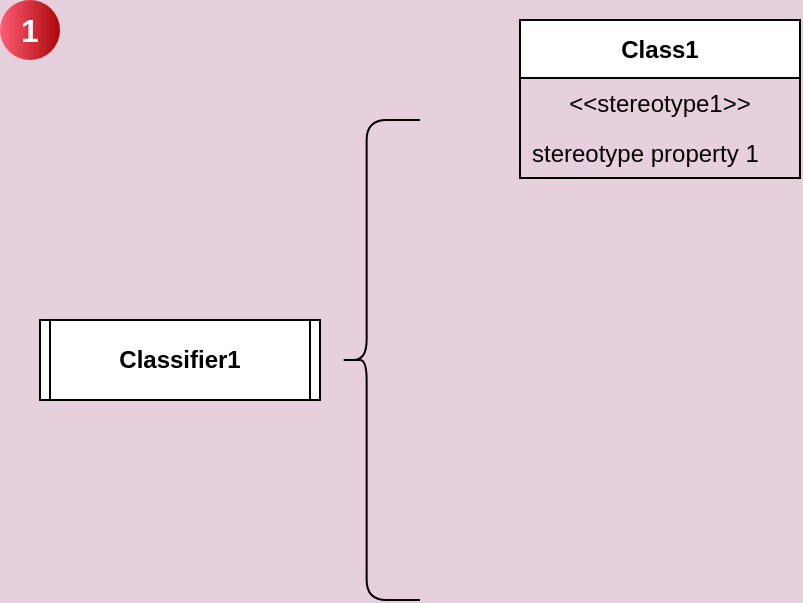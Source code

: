 <mxfile version="26.0.4">
  <diagram name="Page-1" id="a7904f86-f2b4-8e86-fa97-74104820619b">
    <mxGraphModel dx="1366" dy="787" grid="1" gridSize="10" guides="1" tooltips="1" connect="1" arrows="1" fold="1" page="1" pageScale="1" pageWidth="1654" pageHeight="2336" background="#E6D0DE" math="0" shadow="0">
      <root>
        <mxCell id="0" />
        <mxCell id="1" parent="0" />
        <mxCell id="9vHARivzKHTbLeYjrihz-1" value="Classifier1" style="shape=process2;fixedSize=1;size=5;fontStyle=1;html=1;whiteSpace=wrap;" vertex="1" parent="1">
          <mxGeometry x="50" y="180" width="140" height="40" as="geometry" />
        </mxCell>
        <mxCell id="9vHARivzKHTbLeYjrihz-2" value="Class1" style="swimlane;fontStyle=1;align=center;verticalAlign=middle;childLayout=stackLayout;horizontal=1;startSize=29;horizontalStack=0;resizeParent=1;resizeParentMax=0;resizeLast=0;collapsible=0;marginBottom=0;html=1;whiteSpace=wrap;" vertex="1" parent="1">
          <mxGeometry x="290" y="30" width="140" height="79" as="geometry" />
        </mxCell>
        <mxCell id="9vHARivzKHTbLeYjrihz-3" value="&amp;lt;&amp;lt;stereotype1&amp;gt;&amp;gt;" style="text;html=1;strokeColor=none;fillColor=none;align=center;verticalAlign=middle;spacingLeft=4;spacingRight=4;overflow=hidden;rotatable=0;points=[[0,0.5],[1,0.5]];portConstraint=eastwest;whiteSpace=wrap;" vertex="1" parent="9vHARivzKHTbLeYjrihz-2">
          <mxGeometry y="29" width="140" height="25" as="geometry" />
        </mxCell>
        <mxCell id="9vHARivzKHTbLeYjrihz-4" value="stereotype property 1" style="text;html=1;strokeColor=none;fillColor=none;align=left;verticalAlign=middle;spacingLeft=4;spacingRight=4;overflow=hidden;rotatable=0;points=[[0,0.5],[1,0.5]];portConstraint=eastwest;whiteSpace=wrap;" vertex="1" parent="9vHARivzKHTbLeYjrihz-2">
          <mxGeometry y="54" width="140" height="25" as="geometry" />
        </mxCell>
        <mxCell id="9vHARivzKHTbLeYjrihz-5" value="1" style="ellipse;whiteSpace=wrap;html=1;aspect=fixed;rotation=0;gradientColor=#AA0808;strokeColor=none;gradientDirection=east;fillColor=#FF5C77;rounded=0;pointerEvents=0;fontFamily=Helvetica;fontSize=16;fontColor=#FFFFFF;spacingTop=4;spacingBottom=4;spacingLeft=4;spacingRight=4;points=[];fontStyle=1" vertex="1" parent="1">
          <mxGeometry x="30" y="20" width="30" height="30" as="geometry" />
        </mxCell>
        <mxCell id="9vHARivzKHTbLeYjrihz-6" value="" style="shape=curlyBracket;whiteSpace=wrap;html=1;rounded=1;labelPosition=left;verticalLabelPosition=middle;align=right;verticalAlign=middle;size=0.333;" vertex="1" parent="1">
          <mxGeometry x="200" y="80" width="40" height="240" as="geometry" />
        </mxCell>
      </root>
    </mxGraphModel>
  </diagram>
</mxfile>
